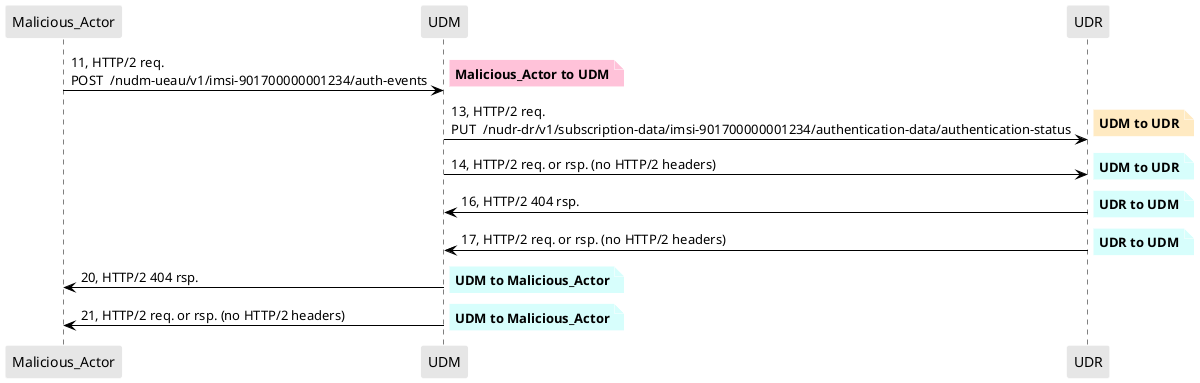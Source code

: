 @startuml
skinparam shadowing false
skinparam NoteBorderColor white
skinparam sequence {
    ArrowColor black
    LifeLineBorderColor black
    LifeLineBackgroundColor black
    ParticipantBorderColor white
    ParticipantBackgroundColor #e6e6e6
}
participant "Malicious_Actor"
participant "UDM"
participant "UDR"


"Malicious_Actor" -> "UDM": 11, HTTP/2 req.\nPOST  /nudm-ueau/v1/imsi-901700000001234/auth-events

note right #FFC2D9
**Malicious_Actor to UDM**
end note

"UDM" -> "UDR": 13, HTTP/2 req.\nPUT  /nudr-dr/v1/subscription-data/imsi-901700000001234/authentication-data/authentication-status

note right #FFEAC2
**UDM to UDR**
end note

"UDM" -> "UDR": 14, HTTP/2 req. or rsp. (no HTTP/2 headers)

note right #D7FEFC
**UDM to UDR**
end note

"UDR" -> "UDM": 16, HTTP/2 404 rsp.

note right #D7FEFC
**UDR to UDM**
end note

"UDR" -> "UDM": 17, HTTP/2 req. or rsp. (no HTTP/2 headers)

note right #D7FEFC
**UDR to UDM**
end note

"UDM" -> "Malicious_Actor": 20, HTTP/2 404 rsp.

note right #D7FEFC
**UDM to Malicious_Actor**
end note

"UDM" -> "Malicious_Actor": 21, HTTP/2 req. or rsp. (no HTTP/2 headers)

note right #D7FEFC
**UDM to Malicious_Actor**
end note


@enduml
